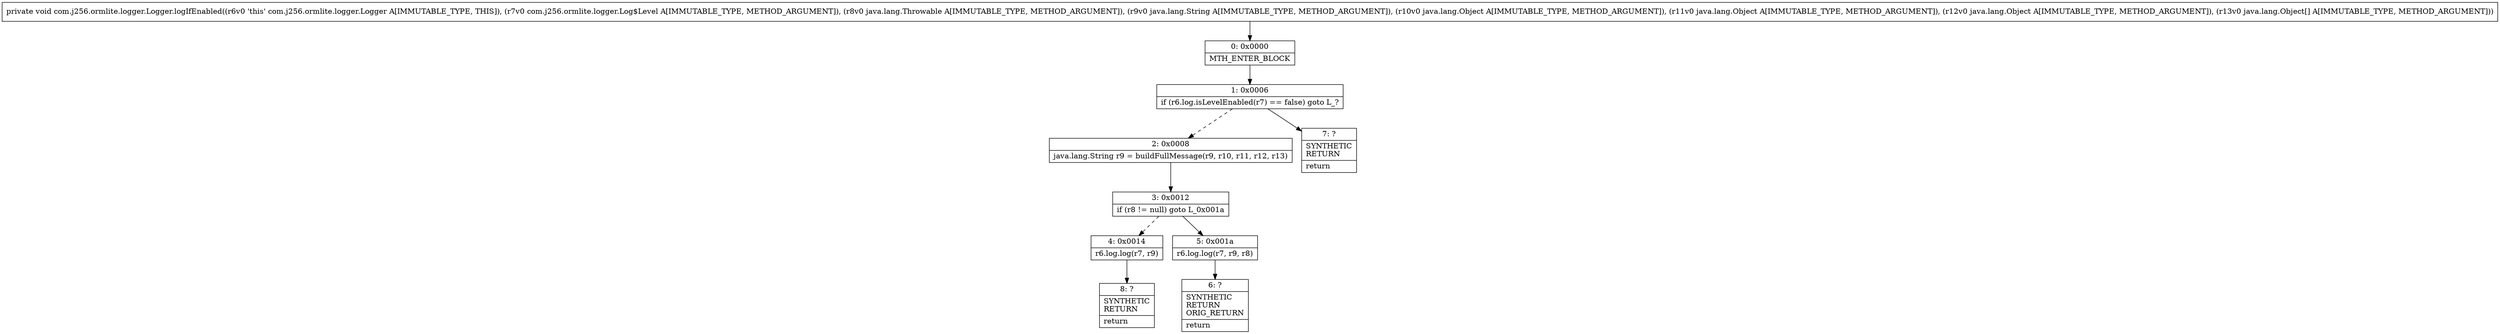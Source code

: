 digraph "CFG forcom.j256.ormlite.logger.Logger.logIfEnabled(Lcom\/j256\/ormlite\/logger\/Log$Level;Ljava\/lang\/Throwable;Ljava\/lang\/String;Ljava\/lang\/Object;Ljava\/lang\/Object;Ljava\/lang\/Object;[Ljava\/lang\/Object;)V" {
Node_0 [shape=record,label="{0\:\ 0x0000|MTH_ENTER_BLOCK\l}"];
Node_1 [shape=record,label="{1\:\ 0x0006|if (r6.log.isLevelEnabled(r7) == false) goto L_?\l}"];
Node_2 [shape=record,label="{2\:\ 0x0008|java.lang.String r9 = buildFullMessage(r9, r10, r11, r12, r13)\l}"];
Node_3 [shape=record,label="{3\:\ 0x0012|if (r8 != null) goto L_0x001a\l}"];
Node_4 [shape=record,label="{4\:\ 0x0014|r6.log.log(r7, r9)\l}"];
Node_5 [shape=record,label="{5\:\ 0x001a|r6.log.log(r7, r9, r8)\l}"];
Node_6 [shape=record,label="{6\:\ ?|SYNTHETIC\lRETURN\lORIG_RETURN\l|return\l}"];
Node_7 [shape=record,label="{7\:\ ?|SYNTHETIC\lRETURN\l|return\l}"];
Node_8 [shape=record,label="{8\:\ ?|SYNTHETIC\lRETURN\l|return\l}"];
MethodNode[shape=record,label="{private void com.j256.ormlite.logger.Logger.logIfEnabled((r6v0 'this' com.j256.ormlite.logger.Logger A[IMMUTABLE_TYPE, THIS]), (r7v0 com.j256.ormlite.logger.Log$Level A[IMMUTABLE_TYPE, METHOD_ARGUMENT]), (r8v0 java.lang.Throwable A[IMMUTABLE_TYPE, METHOD_ARGUMENT]), (r9v0 java.lang.String A[IMMUTABLE_TYPE, METHOD_ARGUMENT]), (r10v0 java.lang.Object A[IMMUTABLE_TYPE, METHOD_ARGUMENT]), (r11v0 java.lang.Object A[IMMUTABLE_TYPE, METHOD_ARGUMENT]), (r12v0 java.lang.Object A[IMMUTABLE_TYPE, METHOD_ARGUMENT]), (r13v0 java.lang.Object[] A[IMMUTABLE_TYPE, METHOD_ARGUMENT])) }"];
MethodNode -> Node_0;
Node_0 -> Node_1;
Node_1 -> Node_2[style=dashed];
Node_1 -> Node_7;
Node_2 -> Node_3;
Node_3 -> Node_4[style=dashed];
Node_3 -> Node_5;
Node_4 -> Node_8;
Node_5 -> Node_6;
}

